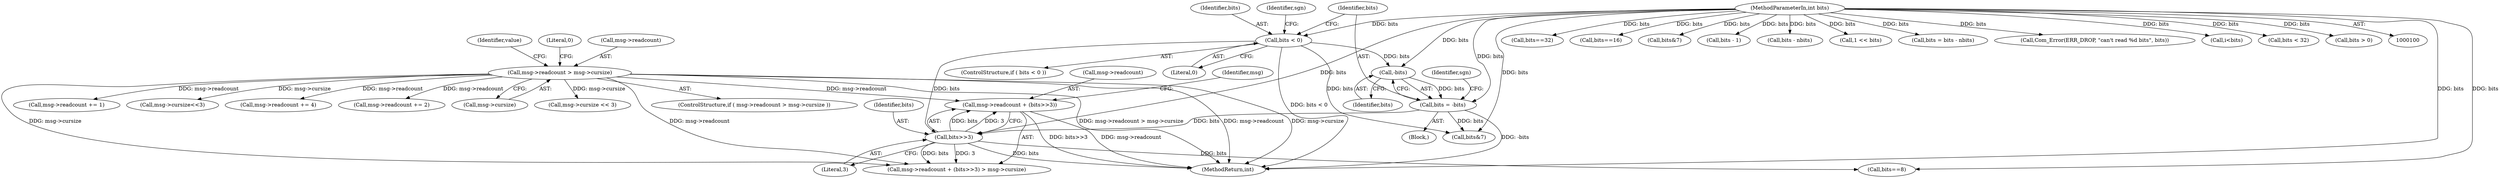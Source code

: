 digraph "0_ioq3_d2b1d124d4055c2fcbe5126863487c52fd58cca1_4@API" {
"1000147" [label="(Call,msg->readcount + (bits>>3))"];
"1000110" [label="(Call,msg->readcount > msg->cursize)"];
"1000151" [label="(Call,bits>>3)"];
"1000124" [label="(Call,bits < 0)"];
"1000102" [label="(MethodParameterIn,int bits)"];
"1000128" [label="(Call,bits = -bits)"];
"1000130" [label="(Call,-bits)"];
"1000226" [label="(Call,bits==32)"];
"1000195" [label="(Call,bits==16)"];
"1000119" [label="(Literal,0)"];
"1000138" [label="(Identifier,sgn)"];
"1000268" [label="(Call,bits&7)"];
"1000183" [label="(Call,msg->readcount += 1)"];
"1000110" [label="(Call,msg->readcount > msg->cursize)"];
"1000153" [label="(Literal,3)"];
"1000412" [label="(Call,bits - 1)"];
"1000123" [label="(ControlStructure,if ( bits < 0 ))"];
"1000155" [label="(Identifier,msg)"];
"1000319" [label="(Call,bits - nbits)"];
"1000170" [label="(Call,bits==8)"];
"1000129" [label="(Identifier,bits)"];
"1000422" [label="(Call,1 << bits)"];
"1000151" [label="(Call,bits>>3)"];
"1000317" [label="(Call,bits = bits - nbits)"];
"1000351" [label="(Call,msg->cursize<<3)"];
"1000147" [label="(Call,msg->readcount + (bits>>3))"];
"1000111" [label="(Call,msg->readcount)"];
"1000131" [label="(Identifier,bits)"];
"1000133" [label="(Identifier,sgn)"];
"1000252" [label="(Call,Com_Error(ERR_DROP, \"can't read %d bits\", bits))"];
"1000262" [label="(Call,bits&7)"];
"1000128" [label="(Call,bits = -bits)"];
"1000152" [label="(Identifier,bits)"];
"1000126" [label="(Literal,0)"];
"1000102" [label="(MethodParameterIn,int bits)"];
"1000125" [label="(Identifier,bits)"];
"1000241" [label="(Call,msg->readcount += 4)"];
"1000329" [label="(Call,i<bits)"];
"1000214" [label="(Call,msg->readcount += 2)"];
"1000127" [label="(Block,)"];
"1000148" [label="(Call,msg->readcount)"];
"1000114" [label="(Call,msg->cursize)"];
"1000403" [label="(Call,bits < 32)"];
"1000146" [label="(Call,msg->readcount + (bits>>3) > msg->cursize)"];
"1000278" [label="(Call,msg->cursize << 3)"];
"1000130" [label="(Call,-bits)"];
"1000121" [label="(Identifier,value)"];
"1000109" [label="(ControlStructure,if ( msg->readcount > msg->cursize ))"];
"1000428" [label="(MethodReturn,int)"];
"1000124" [label="(Call,bits < 0)"];
"1000400" [label="(Call,bits > 0)"];
"1000147" -> "1000146"  [label="AST: "];
"1000147" -> "1000151"  [label="CFG: "];
"1000148" -> "1000147"  [label="AST: "];
"1000151" -> "1000147"  [label="AST: "];
"1000155" -> "1000147"  [label="CFG: "];
"1000147" -> "1000428"  [label="DDG: bits>>3"];
"1000147" -> "1000428"  [label="DDG: msg->readcount"];
"1000110" -> "1000147"  [label="DDG: msg->readcount"];
"1000151" -> "1000147"  [label="DDG: bits"];
"1000151" -> "1000147"  [label="DDG: 3"];
"1000110" -> "1000109"  [label="AST: "];
"1000110" -> "1000114"  [label="CFG: "];
"1000111" -> "1000110"  [label="AST: "];
"1000114" -> "1000110"  [label="AST: "];
"1000119" -> "1000110"  [label="CFG: "];
"1000121" -> "1000110"  [label="CFG: "];
"1000110" -> "1000428"  [label="DDG: msg->cursize"];
"1000110" -> "1000428"  [label="DDG: msg->readcount > msg->cursize"];
"1000110" -> "1000428"  [label="DDG: msg->readcount"];
"1000110" -> "1000146"  [label="DDG: msg->readcount"];
"1000110" -> "1000146"  [label="DDG: msg->cursize"];
"1000110" -> "1000183"  [label="DDG: msg->readcount"];
"1000110" -> "1000214"  [label="DDG: msg->readcount"];
"1000110" -> "1000241"  [label="DDG: msg->readcount"];
"1000110" -> "1000278"  [label="DDG: msg->cursize"];
"1000110" -> "1000351"  [label="DDG: msg->cursize"];
"1000151" -> "1000153"  [label="CFG: "];
"1000152" -> "1000151"  [label="AST: "];
"1000153" -> "1000151"  [label="AST: "];
"1000151" -> "1000428"  [label="DDG: bits"];
"1000151" -> "1000146"  [label="DDG: bits"];
"1000151" -> "1000146"  [label="DDG: 3"];
"1000124" -> "1000151"  [label="DDG: bits"];
"1000128" -> "1000151"  [label="DDG: bits"];
"1000102" -> "1000151"  [label="DDG: bits"];
"1000151" -> "1000170"  [label="DDG: bits"];
"1000124" -> "1000123"  [label="AST: "];
"1000124" -> "1000126"  [label="CFG: "];
"1000125" -> "1000124"  [label="AST: "];
"1000126" -> "1000124"  [label="AST: "];
"1000129" -> "1000124"  [label="CFG: "];
"1000138" -> "1000124"  [label="CFG: "];
"1000124" -> "1000428"  [label="DDG: bits < 0"];
"1000102" -> "1000124"  [label="DDG: bits"];
"1000124" -> "1000130"  [label="DDG: bits"];
"1000124" -> "1000262"  [label="DDG: bits"];
"1000102" -> "1000100"  [label="AST: "];
"1000102" -> "1000428"  [label="DDG: bits"];
"1000102" -> "1000128"  [label="DDG: bits"];
"1000102" -> "1000130"  [label="DDG: bits"];
"1000102" -> "1000170"  [label="DDG: bits"];
"1000102" -> "1000195"  [label="DDG: bits"];
"1000102" -> "1000226"  [label="DDG: bits"];
"1000102" -> "1000252"  [label="DDG: bits"];
"1000102" -> "1000262"  [label="DDG: bits"];
"1000102" -> "1000268"  [label="DDG: bits"];
"1000102" -> "1000317"  [label="DDG: bits"];
"1000102" -> "1000319"  [label="DDG: bits"];
"1000102" -> "1000329"  [label="DDG: bits"];
"1000102" -> "1000400"  [label="DDG: bits"];
"1000102" -> "1000403"  [label="DDG: bits"];
"1000102" -> "1000412"  [label="DDG: bits"];
"1000102" -> "1000422"  [label="DDG: bits"];
"1000128" -> "1000127"  [label="AST: "];
"1000128" -> "1000130"  [label="CFG: "];
"1000129" -> "1000128"  [label="AST: "];
"1000130" -> "1000128"  [label="AST: "];
"1000133" -> "1000128"  [label="CFG: "];
"1000128" -> "1000428"  [label="DDG: -bits"];
"1000130" -> "1000128"  [label="DDG: bits"];
"1000128" -> "1000262"  [label="DDG: bits"];
"1000130" -> "1000131"  [label="CFG: "];
"1000131" -> "1000130"  [label="AST: "];
}
